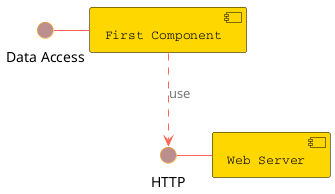@startuml

skinparam interface {
  backgroundColor RosyBrown
  borderColor orange
}

skinparam component {
  FontSize 13
  BackgroundColor<<Apache>> Red
  BorderColor<<Apache>> #FF6655
  FontName Courier
  BorderColor black
  BackgroundColor gold
  ArrowFontName Impact
  ArrowColor #FF6655
  ArrowFontColor #777777
}

() "Data Access" as DA

DA - [First Component]
[First Component] ..> () HTTP : use
HTTP - [Web Server] << Apache >>
@enduml